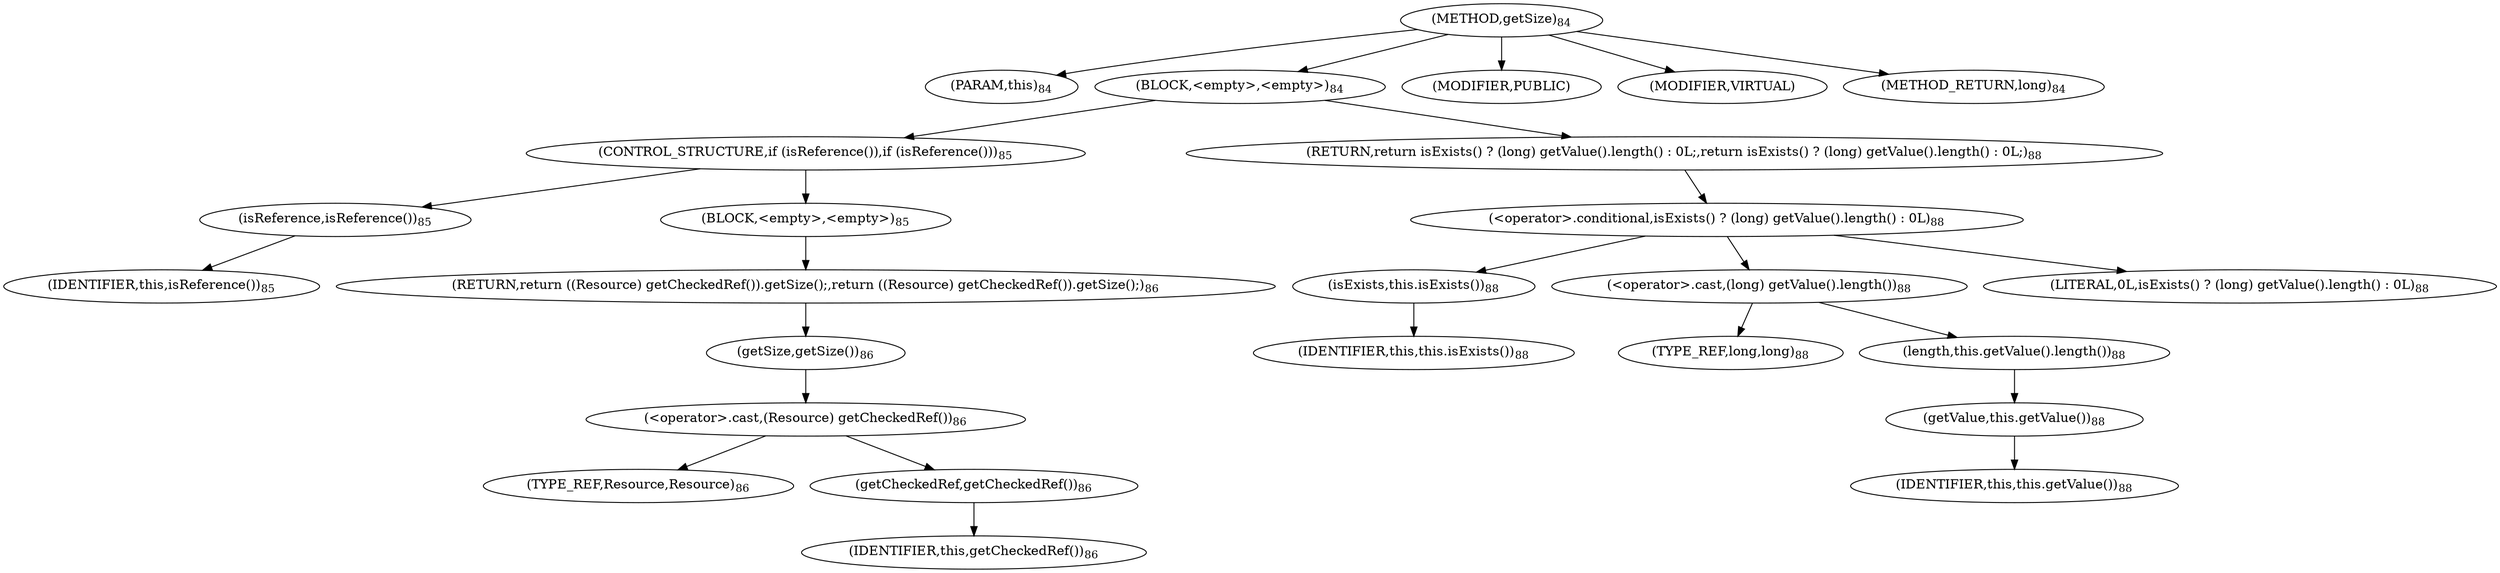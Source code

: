 digraph "getSize" {  
"94" [label = <(METHOD,getSize)<SUB>84</SUB>> ]
"14" [label = <(PARAM,this)<SUB>84</SUB>> ]
"95" [label = <(BLOCK,&lt;empty&gt;,&lt;empty&gt;)<SUB>84</SUB>> ]
"96" [label = <(CONTROL_STRUCTURE,if (isReference()),if (isReference()))<SUB>85</SUB>> ]
"97" [label = <(isReference,isReference())<SUB>85</SUB>> ]
"13" [label = <(IDENTIFIER,this,isReference())<SUB>85</SUB>> ]
"98" [label = <(BLOCK,&lt;empty&gt;,&lt;empty&gt;)<SUB>85</SUB>> ]
"99" [label = <(RETURN,return ((Resource) getCheckedRef()).getSize();,return ((Resource) getCheckedRef()).getSize();)<SUB>86</SUB>> ]
"100" [label = <(getSize,getSize())<SUB>86</SUB>> ]
"101" [label = <(&lt;operator&gt;.cast,(Resource) getCheckedRef())<SUB>86</SUB>> ]
"102" [label = <(TYPE_REF,Resource,Resource)<SUB>86</SUB>> ]
"103" [label = <(getCheckedRef,getCheckedRef())<SUB>86</SUB>> ]
"15" [label = <(IDENTIFIER,this,getCheckedRef())<SUB>86</SUB>> ]
"104" [label = <(RETURN,return isExists() ? (long) getValue().length() : 0L;,return isExists() ? (long) getValue().length() : 0L;)<SUB>88</SUB>> ]
"105" [label = <(&lt;operator&gt;.conditional,isExists() ? (long) getValue().length() : 0L)<SUB>88</SUB>> ]
"106" [label = <(isExists,this.isExists())<SUB>88</SUB>> ]
"16" [label = <(IDENTIFIER,this,this.isExists())<SUB>88</SUB>> ]
"107" [label = <(&lt;operator&gt;.cast,(long) getValue().length())<SUB>88</SUB>> ]
"108" [label = <(TYPE_REF,long,long)<SUB>88</SUB>> ]
"109" [label = <(length,this.getValue().length())<SUB>88</SUB>> ]
"110" [label = <(getValue,this.getValue())<SUB>88</SUB>> ]
"17" [label = <(IDENTIFIER,this,this.getValue())<SUB>88</SUB>> ]
"111" [label = <(LITERAL,0L,isExists() ? (long) getValue().length() : 0L)<SUB>88</SUB>> ]
"112" [label = <(MODIFIER,PUBLIC)> ]
"113" [label = <(MODIFIER,VIRTUAL)> ]
"114" [label = <(METHOD_RETURN,long)<SUB>84</SUB>> ]
  "94" -> "14" 
  "94" -> "95" 
  "94" -> "112" 
  "94" -> "113" 
  "94" -> "114" 
  "95" -> "96" 
  "95" -> "104" 
  "96" -> "97" 
  "96" -> "98" 
  "97" -> "13" 
  "98" -> "99" 
  "99" -> "100" 
  "100" -> "101" 
  "101" -> "102" 
  "101" -> "103" 
  "103" -> "15" 
  "104" -> "105" 
  "105" -> "106" 
  "105" -> "107" 
  "105" -> "111" 
  "106" -> "16" 
  "107" -> "108" 
  "107" -> "109" 
  "109" -> "110" 
  "110" -> "17" 
}
